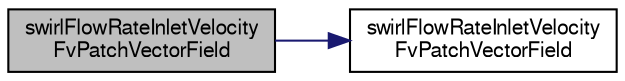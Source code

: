 digraph "swirlFlowRateInletVelocityFvPatchVectorField"
{
  bgcolor="transparent";
  edge [fontname="FreeSans",fontsize="10",labelfontname="FreeSans",labelfontsize="10"];
  node [fontname="FreeSans",fontsize="10",shape=record];
  rankdir="LR";
  Node4 [label="swirlFlowRateInletVelocity\lFvPatchVectorField",height=0.2,width=0.4,color="black", fillcolor="grey75", style="filled", fontcolor="black"];
  Node4 -> Node5 [color="midnightblue",fontsize="10",style="solid",fontname="FreeSans"];
  Node5 [label="swirlFlowRateInletVelocity\lFvPatchVectorField",height=0.2,width=0.4,color="black",URL="$a22270.html#ac694d6a7d9cf037b49ddffd76880106a",tooltip="Construct from patch and internal field. "];
}
